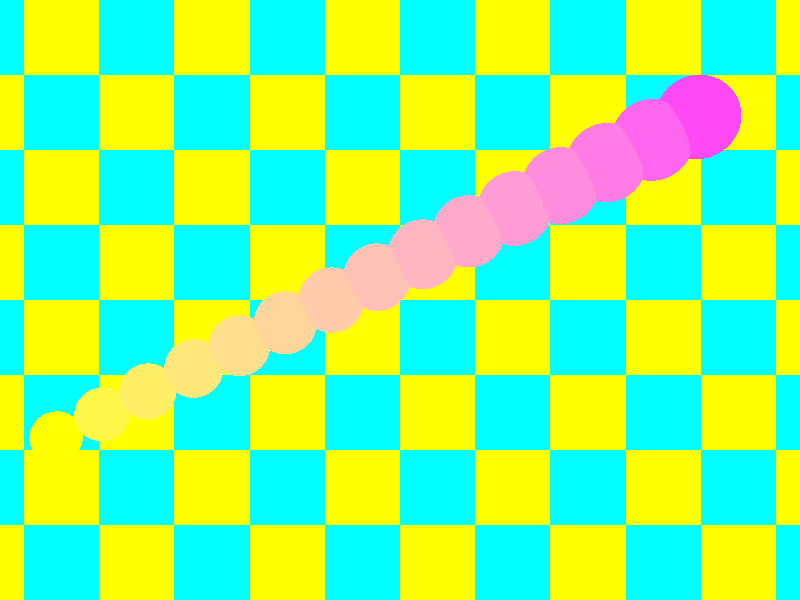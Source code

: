 // Persistence Of Vision Ray Tracer POV-Ray 3.5 sample Scene
// by Chris Young
// MACRO3.POV demonstrates basic use of a macro as a type
// of "inline function" that "returns" a value like a built-in
// function.
//
// -w320 -h240
// -w800 -h600 +a0.3

#include "colors.inc"

light_source { <100,1000,-1000>, White}

camera { location <0,0,-15> direction 2*z look_at <0,0,0>}

plane{-z,-1  pigment{checker Cyan,Yellow}}

// Define the macro.  Parameters are:
//   T:  Middle value of time
//   T1: Initial time
//   T2: Final time
//   P1: Initial position (may be float, vector or color)
//   P2: Final position (may be float, vector or color)
//   Result is a value between P1 and P2 in the same proportion
//    as T is between T1 and T2.
#macro Interpolate(T,T1,T2,P1,P2)
   // Note: Without outermost parens this doesn't work as expected
   //       in the Location calculations.
   (P1+(T1+T/(T2-T1))*(P2-P1))

#end

#declare Here  = <-5,-2,0>;
#declare There = <5,3,0>;
#declare This_Color = rgb <1,1,0>;
#declare That_Color = rgb <1,0,1>;
#declare Size1 = 0.3;
#declare Size2 = 0.5;

#declare I=0;
#while (I<15)
  // Interpolate vector location from Here to There
  #declare Location=<0,0,-1> + Interpolate(I,0,15,Here,There) * 0.8;

  sphere{
    Location,
    // Interpolate float radius
    Interpolate(I,0,15,Size1,Size2)
    pigment{
      // Interpolate color
      color Interpolate(I,0,15,This_Color,That_Color)
    }
  }
  #declare I=I+1;
#end
